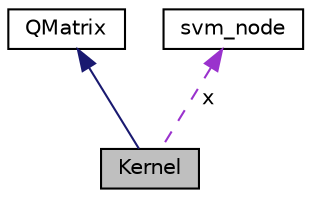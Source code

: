 digraph "Kernel"
{
  edge [fontname="Helvetica",fontsize="10",labelfontname="Helvetica",labelfontsize="10"];
  node [fontname="Helvetica",fontsize="10",shape=record];
  Node1 [label="Kernel",height=0.2,width=0.4,color="black", fillcolor="grey75", style="filled" fontcolor="black"];
  Node2 -> Node1 [dir="back",color="midnightblue",fontsize="10",style="solid",fontname="Helvetica"];
  Node2 [label="QMatrix",height=0.2,width=0.4,color="black", fillcolor="white", style="filled",URL="$classQMatrix.html"];
  Node3 -> Node1 [dir="back",color="darkorchid3",fontsize="10",style="dashed",label=" x" ,fontname="Helvetica"];
  Node3 [label="svm_node",height=0.2,width=0.4,color="black", fillcolor="white", style="filled",URL="$structsvm__node.html"];
}
